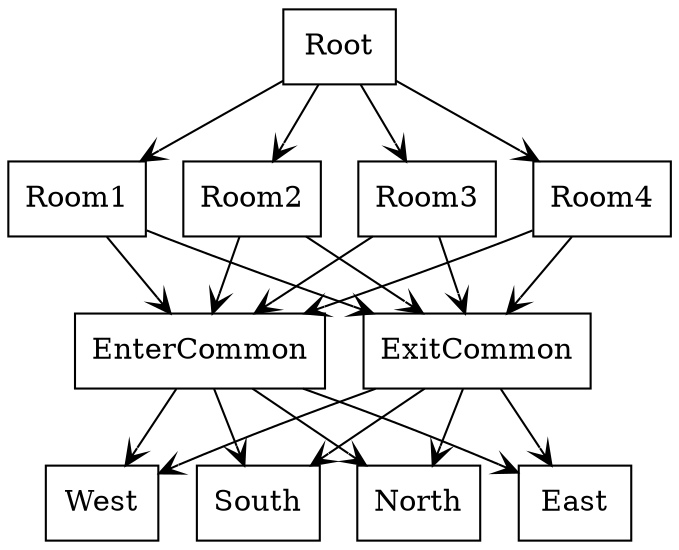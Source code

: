 digraph M {

node [shape=record];
edge [arrowhead=vee];

0 [label="Root"];
1 [label="Room3"];
2 [label="Room4"];
3 [label="Room1"];
4 [label="Room2"];
5 [label="EnterCommon"];
6 [label="ExitCommon"];
7 [label="North"];
8 [label="East"];
9 [label="West"];
10 [label="South"];


0->1;
0->2;
0->3;
0->4;

1->5;
2->5;
3->5;
4->5;

1->6;
2->6;
3->6;
4->6;

5->7;
5->8;
5->9;
5->10;

6->7;
6->8;
6->9;
6->10;
}


